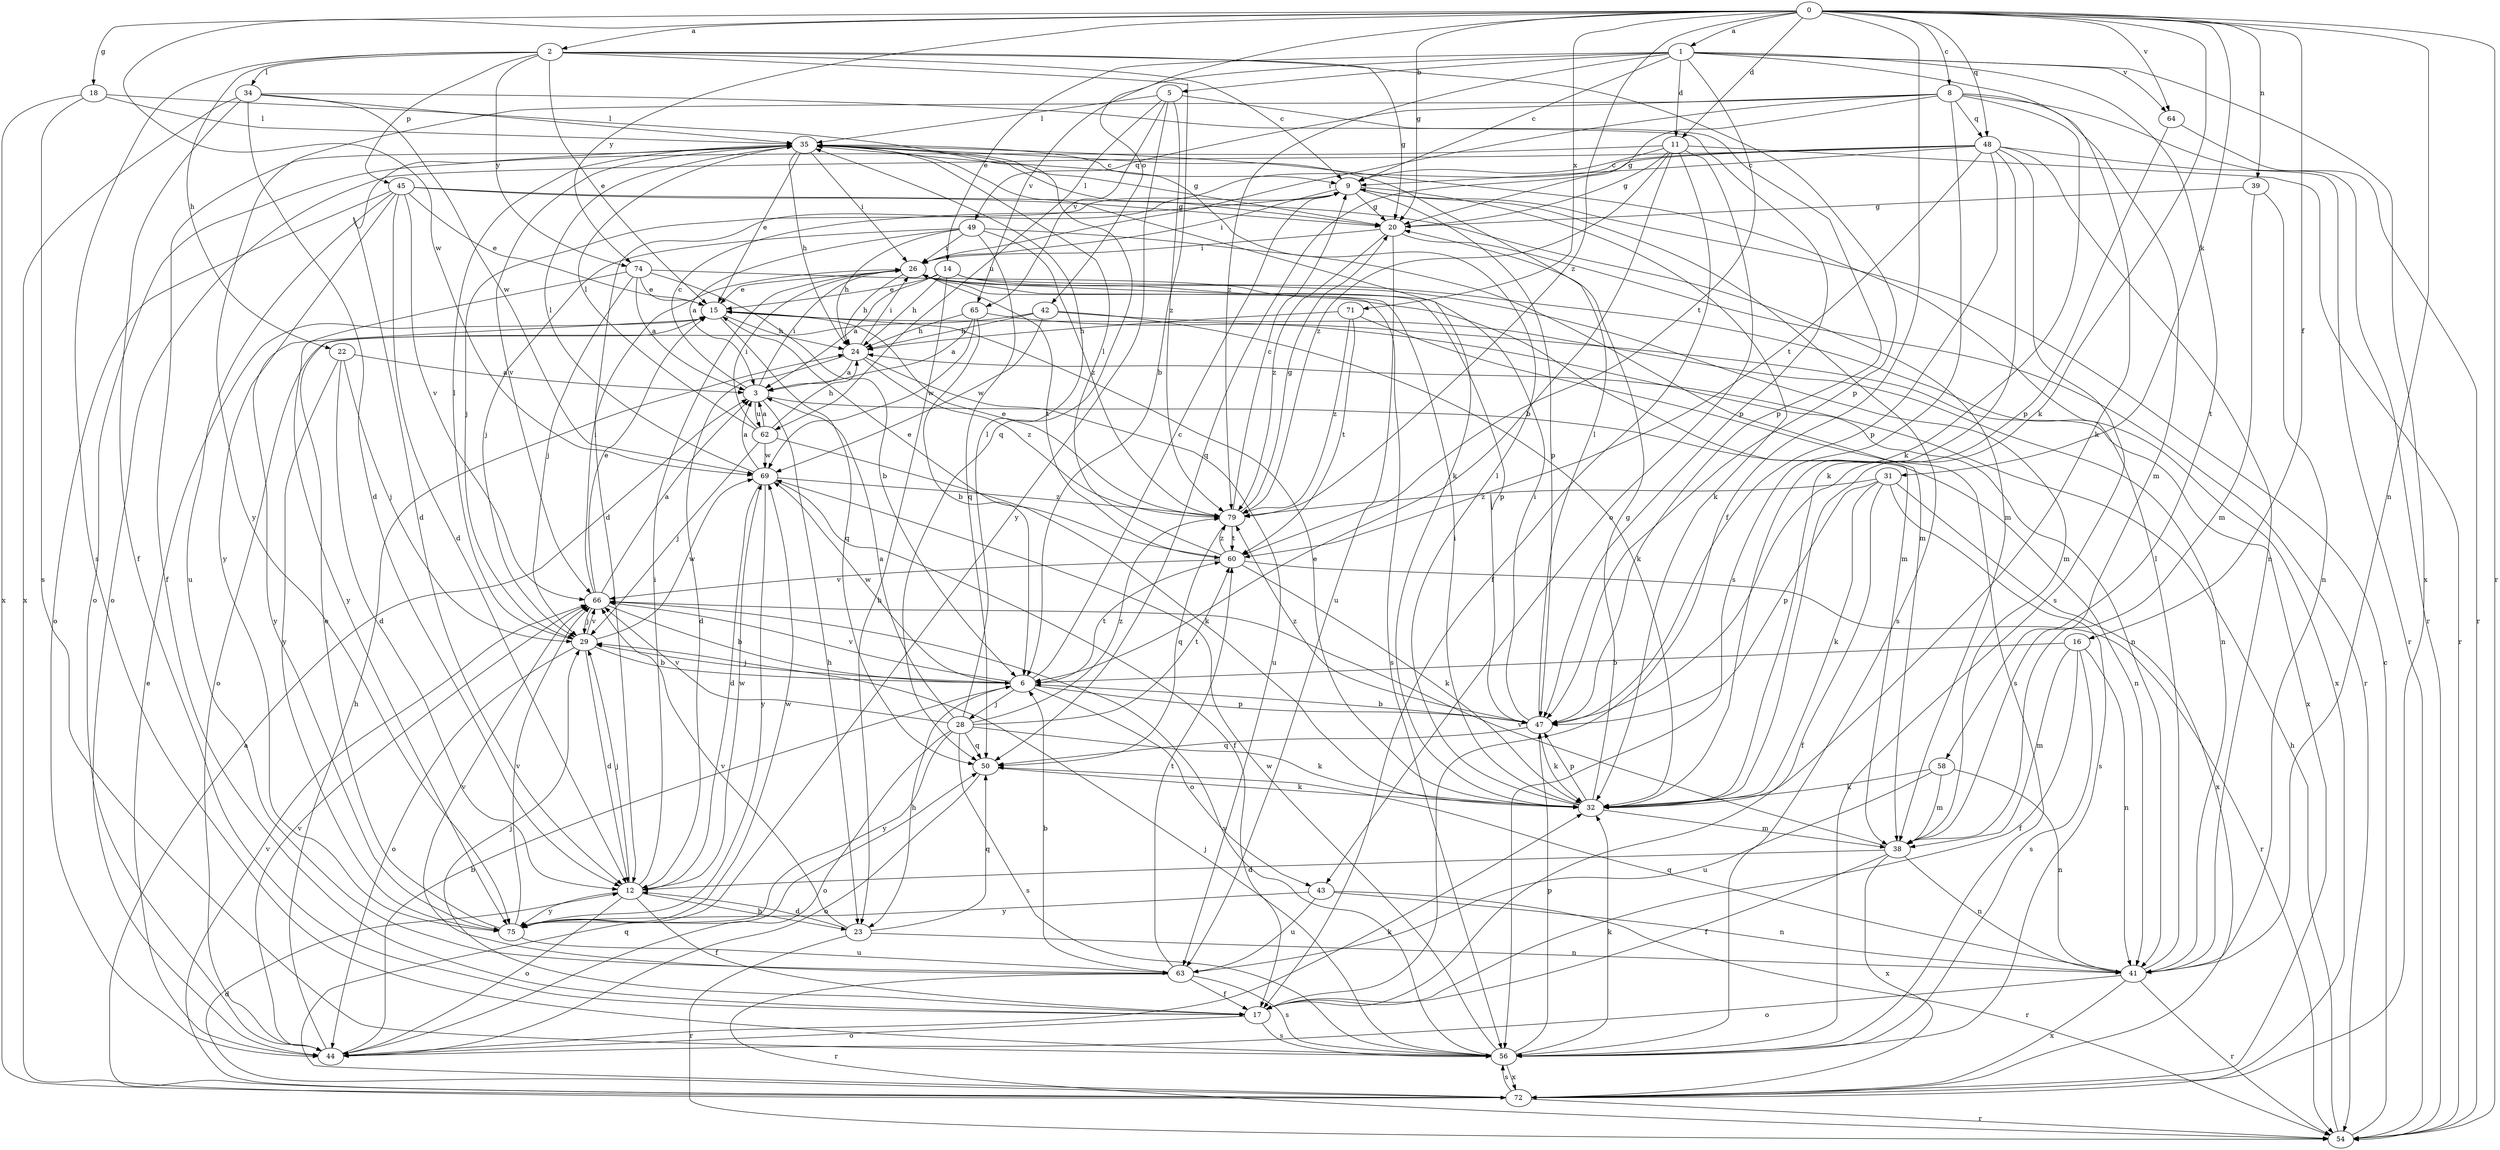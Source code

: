 strict digraph  {
0;
1;
2;
3;
5;
6;
8;
9;
11;
12;
14;
15;
16;
17;
18;
20;
22;
23;
24;
26;
28;
29;
31;
32;
34;
35;
38;
39;
41;
42;
43;
44;
45;
47;
48;
49;
50;
54;
56;
58;
60;
62;
63;
64;
65;
66;
69;
71;
72;
74;
75;
79;
0 -> 1  [label=a];
0 -> 2  [label=a];
0 -> 8  [label=c];
0 -> 11  [label=d];
0 -> 16  [label=f];
0 -> 17  [label=f];
0 -> 18  [label=g];
0 -> 20  [label=g];
0 -> 31  [label=k];
0 -> 32  [label=k];
0 -> 39  [label=n];
0 -> 41  [label=n];
0 -> 42  [label=o];
0 -> 48  [label=q];
0 -> 54  [label=r];
0 -> 64  [label=v];
0 -> 69  [label=w];
0 -> 71  [label=x];
0 -> 74  [label=y];
0 -> 79  [label=z];
1 -> 5  [label=b];
1 -> 9  [label=c];
1 -> 11  [label=d];
1 -> 14  [label=e];
1 -> 32  [label=k];
1 -> 58  [label=t];
1 -> 60  [label=t];
1 -> 64  [label=v];
1 -> 65  [label=v];
1 -> 72  [label=x];
1 -> 79  [label=z];
2 -> 6  [label=b];
2 -> 9  [label=c];
2 -> 15  [label=e];
2 -> 20  [label=g];
2 -> 22  [label=h];
2 -> 34  [label=l];
2 -> 45  [label=p];
2 -> 47  [label=p];
2 -> 56  [label=s];
2 -> 74  [label=y];
3 -> 9  [label=c];
3 -> 23  [label=h];
3 -> 26  [label=i];
3 -> 41  [label=n];
3 -> 62  [label=u];
5 -> 35  [label=l];
5 -> 47  [label=p];
5 -> 62  [label=u];
5 -> 65  [label=v];
5 -> 75  [label=y];
5 -> 79  [label=z];
6 -> 9  [label=c];
6 -> 23  [label=h];
6 -> 28  [label=j];
6 -> 29  [label=j];
6 -> 43  [label=o];
6 -> 47  [label=p];
6 -> 60  [label=t];
6 -> 66  [label=v];
6 -> 69  [label=w];
8 -> 20  [label=g];
8 -> 26  [label=i];
8 -> 32  [label=k];
8 -> 38  [label=m];
8 -> 48  [label=q];
8 -> 49  [label=q];
8 -> 54  [label=r];
8 -> 56  [label=s];
8 -> 75  [label=y];
9 -> 20  [label=g];
9 -> 26  [label=i];
9 -> 29  [label=j];
9 -> 32  [label=k];
9 -> 47  [label=p];
9 -> 56  [label=s];
11 -> 6  [label=b];
11 -> 9  [label=c];
11 -> 17  [label=f];
11 -> 20  [label=g];
11 -> 43  [label=o];
11 -> 44  [label=o];
11 -> 54  [label=r];
11 -> 79  [label=z];
12 -> 17  [label=f];
12 -> 23  [label=h];
12 -> 26  [label=i];
12 -> 29  [label=j];
12 -> 44  [label=o];
12 -> 69  [label=w];
12 -> 75  [label=y];
14 -> 3  [label=a];
14 -> 15  [label=e];
14 -> 23  [label=h];
14 -> 24  [label=h];
14 -> 38  [label=m];
14 -> 72  [label=x];
15 -> 24  [label=h];
15 -> 41  [label=n];
15 -> 50  [label=q];
15 -> 75  [label=y];
16 -> 6  [label=b];
16 -> 17  [label=f];
16 -> 38  [label=m];
16 -> 41  [label=n];
16 -> 56  [label=s];
17 -> 29  [label=j];
17 -> 44  [label=o];
17 -> 56  [label=s];
18 -> 35  [label=l];
18 -> 50  [label=q];
18 -> 56  [label=s];
18 -> 72  [label=x];
20 -> 26  [label=i];
20 -> 35  [label=l];
20 -> 54  [label=r];
20 -> 63  [label=u];
20 -> 79  [label=z];
22 -> 3  [label=a];
22 -> 12  [label=d];
22 -> 29  [label=j];
22 -> 75  [label=y];
23 -> 12  [label=d];
23 -> 41  [label=n];
23 -> 50  [label=q];
23 -> 54  [label=r];
23 -> 66  [label=v];
24 -> 3  [label=a];
24 -> 12  [label=d];
24 -> 26  [label=i];
24 -> 63  [label=u];
24 -> 79  [label=z];
26 -> 15  [label=e];
26 -> 24  [label=h];
26 -> 47  [label=p];
26 -> 56  [label=s];
26 -> 60  [label=t];
28 -> 3  [label=a];
28 -> 32  [label=k];
28 -> 35  [label=l];
28 -> 44  [label=o];
28 -> 50  [label=q];
28 -> 56  [label=s];
28 -> 60  [label=t];
28 -> 66  [label=v];
28 -> 75  [label=y];
28 -> 79  [label=z];
29 -> 6  [label=b];
29 -> 12  [label=d];
29 -> 35  [label=l];
29 -> 44  [label=o];
29 -> 66  [label=v];
29 -> 69  [label=w];
31 -> 17  [label=f];
31 -> 32  [label=k];
31 -> 47  [label=p];
31 -> 56  [label=s];
31 -> 72  [label=x];
31 -> 79  [label=z];
32 -> 15  [label=e];
32 -> 20  [label=g];
32 -> 26  [label=i];
32 -> 35  [label=l];
32 -> 38  [label=m];
32 -> 47  [label=p];
34 -> 12  [label=d];
34 -> 17  [label=f];
34 -> 35  [label=l];
34 -> 47  [label=p];
34 -> 69  [label=w];
34 -> 72  [label=x];
35 -> 9  [label=c];
35 -> 12  [label=d];
35 -> 15  [label=e];
35 -> 17  [label=f];
35 -> 20  [label=g];
35 -> 24  [label=h];
35 -> 26  [label=i];
35 -> 32  [label=k];
35 -> 66  [label=v];
38 -> 12  [label=d];
38 -> 17  [label=f];
38 -> 41  [label=n];
38 -> 66  [label=v];
38 -> 72  [label=x];
39 -> 20  [label=g];
39 -> 38  [label=m];
39 -> 41  [label=n];
41 -> 35  [label=l];
41 -> 44  [label=o];
41 -> 50  [label=q];
41 -> 54  [label=r];
41 -> 72  [label=x];
42 -> 24  [label=h];
42 -> 32  [label=k];
42 -> 41  [label=n];
42 -> 44  [label=o];
42 -> 69  [label=w];
43 -> 41  [label=n];
43 -> 54  [label=r];
43 -> 63  [label=u];
43 -> 75  [label=y];
44 -> 6  [label=b];
44 -> 15  [label=e];
44 -> 24  [label=h];
44 -> 32  [label=k];
44 -> 66  [label=v];
45 -> 12  [label=d];
45 -> 15  [label=e];
45 -> 20  [label=g];
45 -> 38  [label=m];
45 -> 44  [label=o];
45 -> 63  [label=u];
45 -> 66  [label=v];
45 -> 75  [label=y];
47 -> 6  [label=b];
47 -> 26  [label=i];
47 -> 32  [label=k];
47 -> 35  [label=l];
47 -> 50  [label=q];
47 -> 79  [label=z];
48 -> 9  [label=c];
48 -> 12  [label=d];
48 -> 32  [label=k];
48 -> 41  [label=n];
48 -> 44  [label=o];
48 -> 47  [label=p];
48 -> 50  [label=q];
48 -> 54  [label=r];
48 -> 56  [label=s];
48 -> 60  [label=t];
49 -> 3  [label=a];
49 -> 24  [label=h];
49 -> 26  [label=i];
49 -> 29  [label=j];
49 -> 38  [label=m];
49 -> 50  [label=q];
49 -> 79  [label=z];
50 -> 32  [label=k];
50 -> 44  [label=o];
54 -> 9  [label=c];
54 -> 24  [label=h];
56 -> 29  [label=j];
56 -> 32  [label=k];
56 -> 47  [label=p];
56 -> 66  [label=v];
56 -> 69  [label=w];
56 -> 72  [label=x];
58 -> 32  [label=k];
58 -> 38  [label=m];
58 -> 41  [label=n];
58 -> 63  [label=u];
60 -> 15  [label=e];
60 -> 32  [label=k];
60 -> 35  [label=l];
60 -> 54  [label=r];
60 -> 66  [label=v];
60 -> 79  [label=z];
62 -> 3  [label=a];
62 -> 24  [label=h];
62 -> 26  [label=i];
62 -> 29  [label=j];
62 -> 32  [label=k];
62 -> 35  [label=l];
62 -> 69  [label=w];
63 -> 6  [label=b];
63 -> 17  [label=f];
63 -> 54  [label=r];
63 -> 56  [label=s];
63 -> 60  [label=t];
63 -> 66  [label=v];
64 -> 47  [label=p];
64 -> 54  [label=r];
65 -> 3  [label=a];
65 -> 6  [label=b];
65 -> 24  [label=h];
65 -> 69  [label=w];
65 -> 72  [label=x];
66 -> 3  [label=a];
66 -> 6  [label=b];
66 -> 15  [label=e];
66 -> 26  [label=i];
66 -> 29  [label=j];
69 -> 3  [label=a];
69 -> 12  [label=d];
69 -> 17  [label=f];
69 -> 35  [label=l];
69 -> 75  [label=y];
69 -> 79  [label=z];
71 -> 24  [label=h];
71 -> 56  [label=s];
71 -> 60  [label=t];
71 -> 79  [label=z];
72 -> 3  [label=a];
72 -> 12  [label=d];
72 -> 50  [label=q];
72 -> 54  [label=r];
72 -> 56  [label=s];
72 -> 66  [label=v];
74 -> 3  [label=a];
74 -> 6  [label=b];
74 -> 15  [label=e];
74 -> 29  [label=j];
74 -> 38  [label=m];
74 -> 75  [label=y];
75 -> 15  [label=e];
75 -> 63  [label=u];
75 -> 66  [label=v];
75 -> 69  [label=w];
79 -> 9  [label=c];
79 -> 15  [label=e];
79 -> 20  [label=g];
79 -> 50  [label=q];
79 -> 60  [label=t];
}
